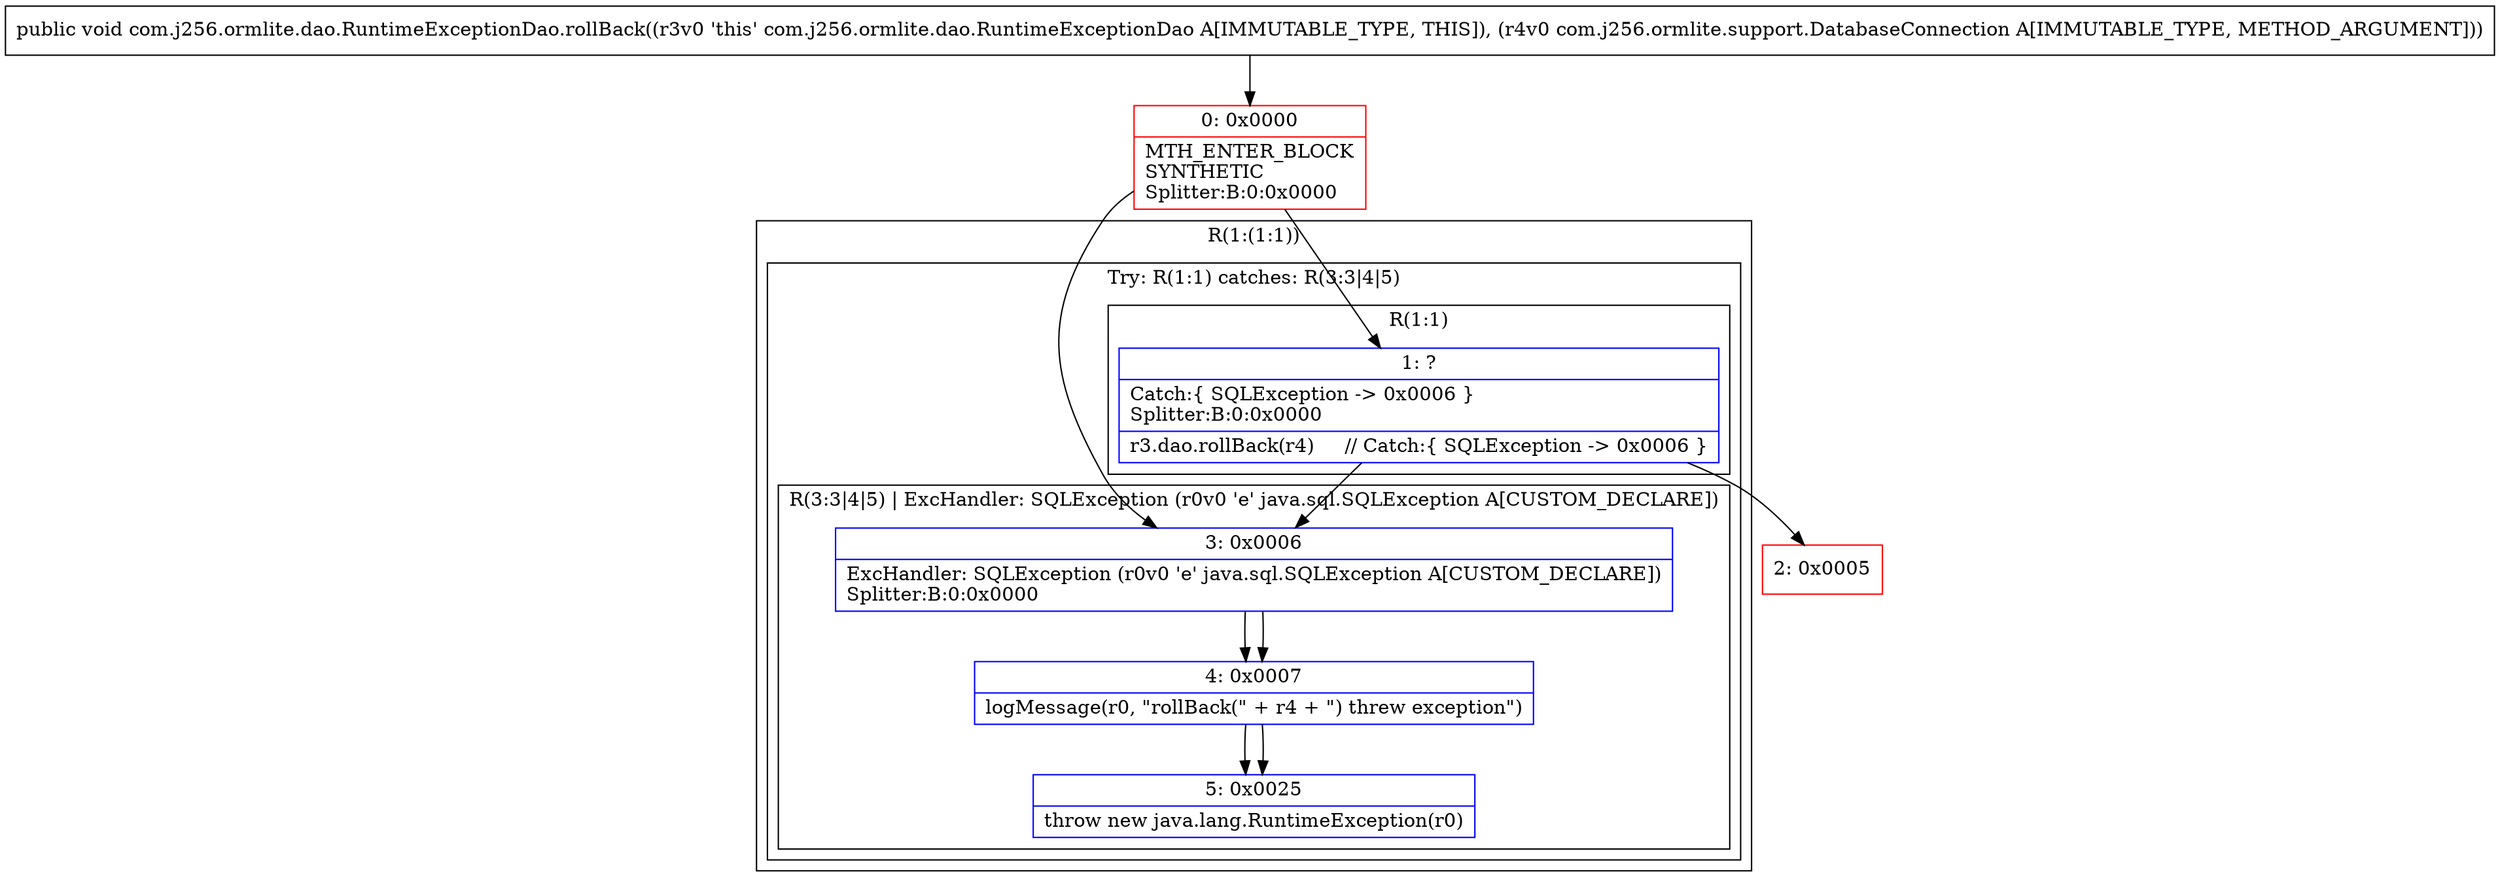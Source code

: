 digraph "CFG forcom.j256.ormlite.dao.RuntimeExceptionDao.rollBack(Lcom\/j256\/ormlite\/support\/DatabaseConnection;)V" {
subgraph cluster_Region_1243194271 {
label = "R(1:(1:1))";
node [shape=record,color=blue];
subgraph cluster_TryCatchRegion_1520936533 {
label = "Try: R(1:1) catches: R(3:3|4|5)";
node [shape=record,color=blue];
subgraph cluster_Region_497853175 {
label = "R(1:1)";
node [shape=record,color=blue];
Node_1 [shape=record,label="{1\:\ ?|Catch:\{ SQLException \-\> 0x0006 \}\lSplitter:B:0:0x0000\l|r3.dao.rollBack(r4)     \/\/ Catch:\{ SQLException \-\> 0x0006 \}\l}"];
}
subgraph cluster_Region_274879952 {
label = "R(3:3|4|5) | ExcHandler: SQLException (r0v0 'e' java.sql.SQLException A[CUSTOM_DECLARE])\l";
node [shape=record,color=blue];
Node_3 [shape=record,label="{3\:\ 0x0006|ExcHandler: SQLException (r0v0 'e' java.sql.SQLException A[CUSTOM_DECLARE])\lSplitter:B:0:0x0000\l}"];
Node_4 [shape=record,label="{4\:\ 0x0007|logMessage(r0, \"rollBack(\" + r4 + \") threw exception\")\l}"];
Node_5 [shape=record,label="{5\:\ 0x0025|throw new java.lang.RuntimeException(r0)\l}"];
}
}
}
subgraph cluster_Region_274879952 {
label = "R(3:3|4|5) | ExcHandler: SQLException (r0v0 'e' java.sql.SQLException A[CUSTOM_DECLARE])\l";
node [shape=record,color=blue];
Node_3 [shape=record,label="{3\:\ 0x0006|ExcHandler: SQLException (r0v0 'e' java.sql.SQLException A[CUSTOM_DECLARE])\lSplitter:B:0:0x0000\l}"];
Node_4 [shape=record,label="{4\:\ 0x0007|logMessage(r0, \"rollBack(\" + r4 + \") threw exception\")\l}"];
Node_5 [shape=record,label="{5\:\ 0x0025|throw new java.lang.RuntimeException(r0)\l}"];
}
Node_0 [shape=record,color=red,label="{0\:\ 0x0000|MTH_ENTER_BLOCK\lSYNTHETIC\lSplitter:B:0:0x0000\l}"];
Node_2 [shape=record,color=red,label="{2\:\ 0x0005}"];
MethodNode[shape=record,label="{public void com.j256.ormlite.dao.RuntimeExceptionDao.rollBack((r3v0 'this' com.j256.ormlite.dao.RuntimeExceptionDao A[IMMUTABLE_TYPE, THIS]), (r4v0 com.j256.ormlite.support.DatabaseConnection A[IMMUTABLE_TYPE, METHOD_ARGUMENT])) }"];
MethodNode -> Node_0;
Node_1 -> Node_2;
Node_1 -> Node_3;
Node_3 -> Node_4;
Node_4 -> Node_5;
Node_3 -> Node_4;
Node_4 -> Node_5;
Node_0 -> Node_1;
Node_0 -> Node_3;
}

